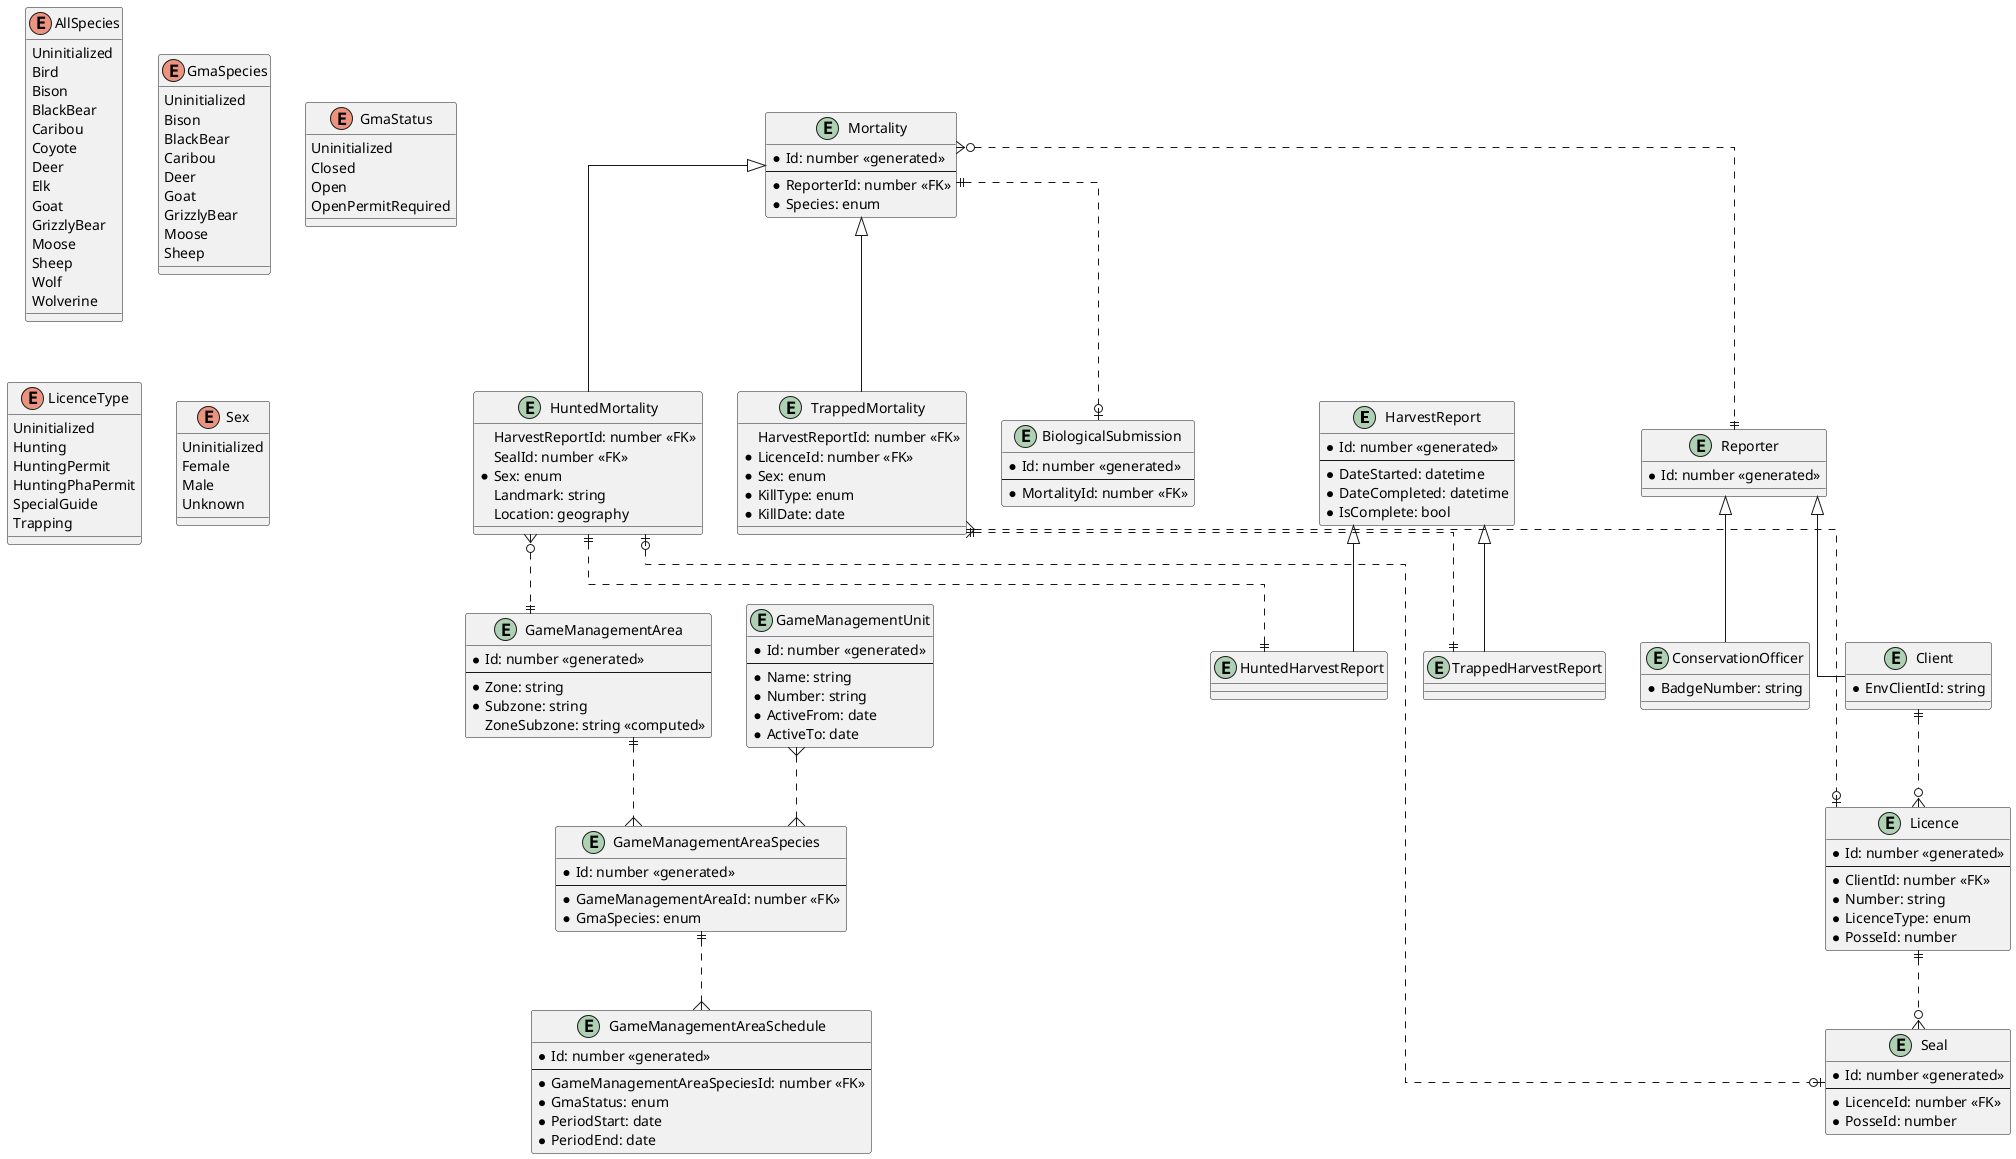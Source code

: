 @startuml logical-erd

' avoid problems with angled crows feet
skinparam linetype ortho

' Entities

together {
    entity "HarvestReport" as harvest_report {
        *Id: number <<generated>>
        --
        *DateStarted: datetime
        *DateCompleted: datetime
        *IsComplete: bool
    }

    entity "HuntedHarvestReport" as hunted_harvest_report {
    }

    entity "TrappedHarvestReport" as trapped_harvest_report {
    }
}

together {
    entity "Mortality" as mortality {
        *Id: number <<generated>>
        --
        *ReporterId: number <<FK>>
        *Species: enum
    }

    entity "HuntedMortality" as hunted_mortality {
        HarvestReportId: number <<FK>>
        SealId: number <<FK>>
        *Sex: enum
        Landmark: string
        Location: geography
    }

    entity "TrappedMortality" as trapped_mortality {
        HarvestReportId: number <<FK>>
        *LicenceId: number <<FK>>
        *Sex: enum
        *KillType: enum
        *KillDate: date
    }
}

entity "BiologicalSubmission" as biological_submission {
    *Id: number <<generated>>
    --
    *MortalityId: number <<FK>>
}



together {
    entity "Reporter" as reporter {
    *Id: number <<generated>>
    }
    
    entity "ConservationOfficer" as conservation_officer {
    *BadgeNumber: string
    }

    together {
        entity "Client" as client {
        *EnvClientId: string
        }

        entity "Licence" as licence {
            *Id: number <<generated>>
            --
            *ClientId: number <<FK>>
            *Number: string
            *LicenceType: enum
            *PosseId: number
        }

        entity "Seal" as seal {
            *Id: number <<generated>>
            --
            *LicenceId: number <<FK>>
            *PosseId: number
        }
    }
}

'together {
    entity "GameManagementArea" as game_management_area {
        *Id: number <<generated>>
        --
        *Zone: string
        *Subzone: string
        ZoneSubzone: string <<computed>>
    }

    entity "GameManagementAreaSpecies" as game_management_area_species {
        *Id: number <<generated>>
        --
        *GameManagementAreaId: number <<FK>>
        *GmaSpecies: enum
    }

    entity "GameManagementAreaSchedule" as game_management_area_schedule {
        *Id: number <<generated>>
        --
        *GameManagementAreaSpeciesId: number <<FK>>
        *GmaStatus: enum
        *PeriodStart: date
        *PeriodEnd: date
    }

    entity "GameManagementUnit" as game_management_unit {
        *Id: number <<generated>>
        --
        *Name: string
        *Number: string
        *ActiveFrom: date
        *ActiveTo: date
    }
'}

' Inheritance

reporter <|-- client
reporter <|-- conservation_officer

harvest_report <|-- hunted_harvest_report
harvest_report <|-- trapped_harvest_report

mortality <|-- hunted_mortality
mortality <|-- trapped_mortality

' Relationships

mortality ||..o| biological_submission
mortality }o..|| reporter

trapped_mortality }..o| licence
trapped_mortality ||..|| trapped_harvest_report
hunted_mortality ||..|| hunted_harvest_report
hunted_mortality }o..|| game_management_area
hunted_mortality |o..o| seal

client ||..o{ licence
licence ||..o{ seal

game_management_area ||..{ game_management_area_species
game_management_area_species ||..{ game_management_area_schedule
game_management_unit }..{ game_management_area_species

' Enums

enum "AllSpecies" as all_species {
Uninitialized
Bird
Bison
BlackBear
Caribou
Coyote
Deer
Elk
Goat
GrizzlyBear
Moose
Sheep
Wolf
Wolverine
}

enum "GmaSpecies" as gma_species {
Uninitialized
Bison
BlackBear
Caribou
Deer
Goat
GrizzlyBear
Moose
Sheep
}

enum "GmaStatus" as gma_status {
Uninitialized
Closed
Open
OpenPermitRequired
}

enum "LicenceType" as licence_type {
Uninitialized
Hunting
HuntingPermit
HuntingPhaPermit
SpecialGuide
Trapping
}

enum "Sex" as sex {
Uninitialized
Female
Male
Unknown
}
@enduml